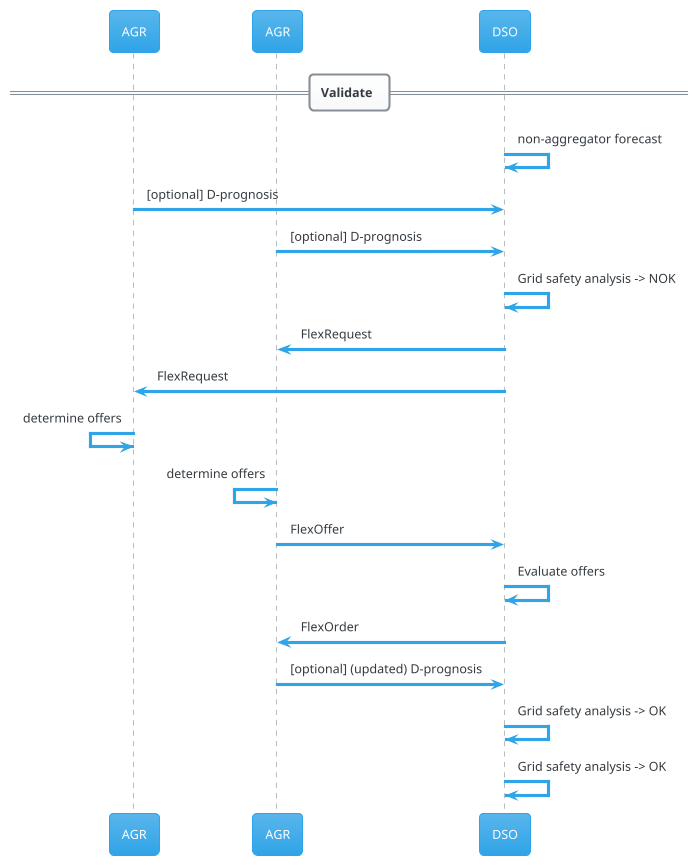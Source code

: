 @startuml
!theme cerulean

participant AGR as AGR1
participant AGR as AGR2
participant DSO

== Validate ==
DSO -> DSO: non-aggregator forecast
AGR1 -> DSO: [optional] D-prognosis
AGR2 -> DSO: [optional] D-prognosis
DSO -> DSO: Grid safety analysis -> NOK
AGR2 <- DSO: FlexRequest
AGR1 <- DSO: FlexRequest
AGR1 <- AGR1: determine offers
AGR2 <- AGR2: determine offers
AGR2 -> DSO: FlexOffer
DSO -> DSO: Evaluate offers
AGR2 <- DSO: FlexOrder
AGR2 -> DSO: [optional] (updated) D-prognosis
DSO -> DSO: Grid safety analysis -> OK
DSO -> DSO: Grid safety analysis -> OK

@enduml